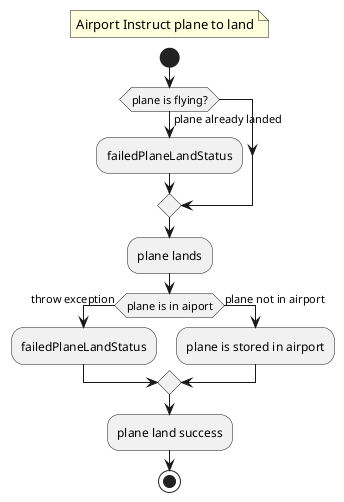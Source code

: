 @startuml
floating note left: Airport Instruct plane to land
start

if (plane is flying?) then (plane already landed)
    :failedPlaneLandStatus;
endif

:plane lands;

if (plane is in aiport) then (throw exception)
    :failedPlaneLandStatus;
else (plane not in airport)
    :plane is stored in airport;
endif


:plane land success;

'note left: blah

'note left
'    blha
'    blah
'    blah
'end note

'while (Something OK?) is (fail)
'    :Next Step;
'endwhile (ok)




stop
@enduml